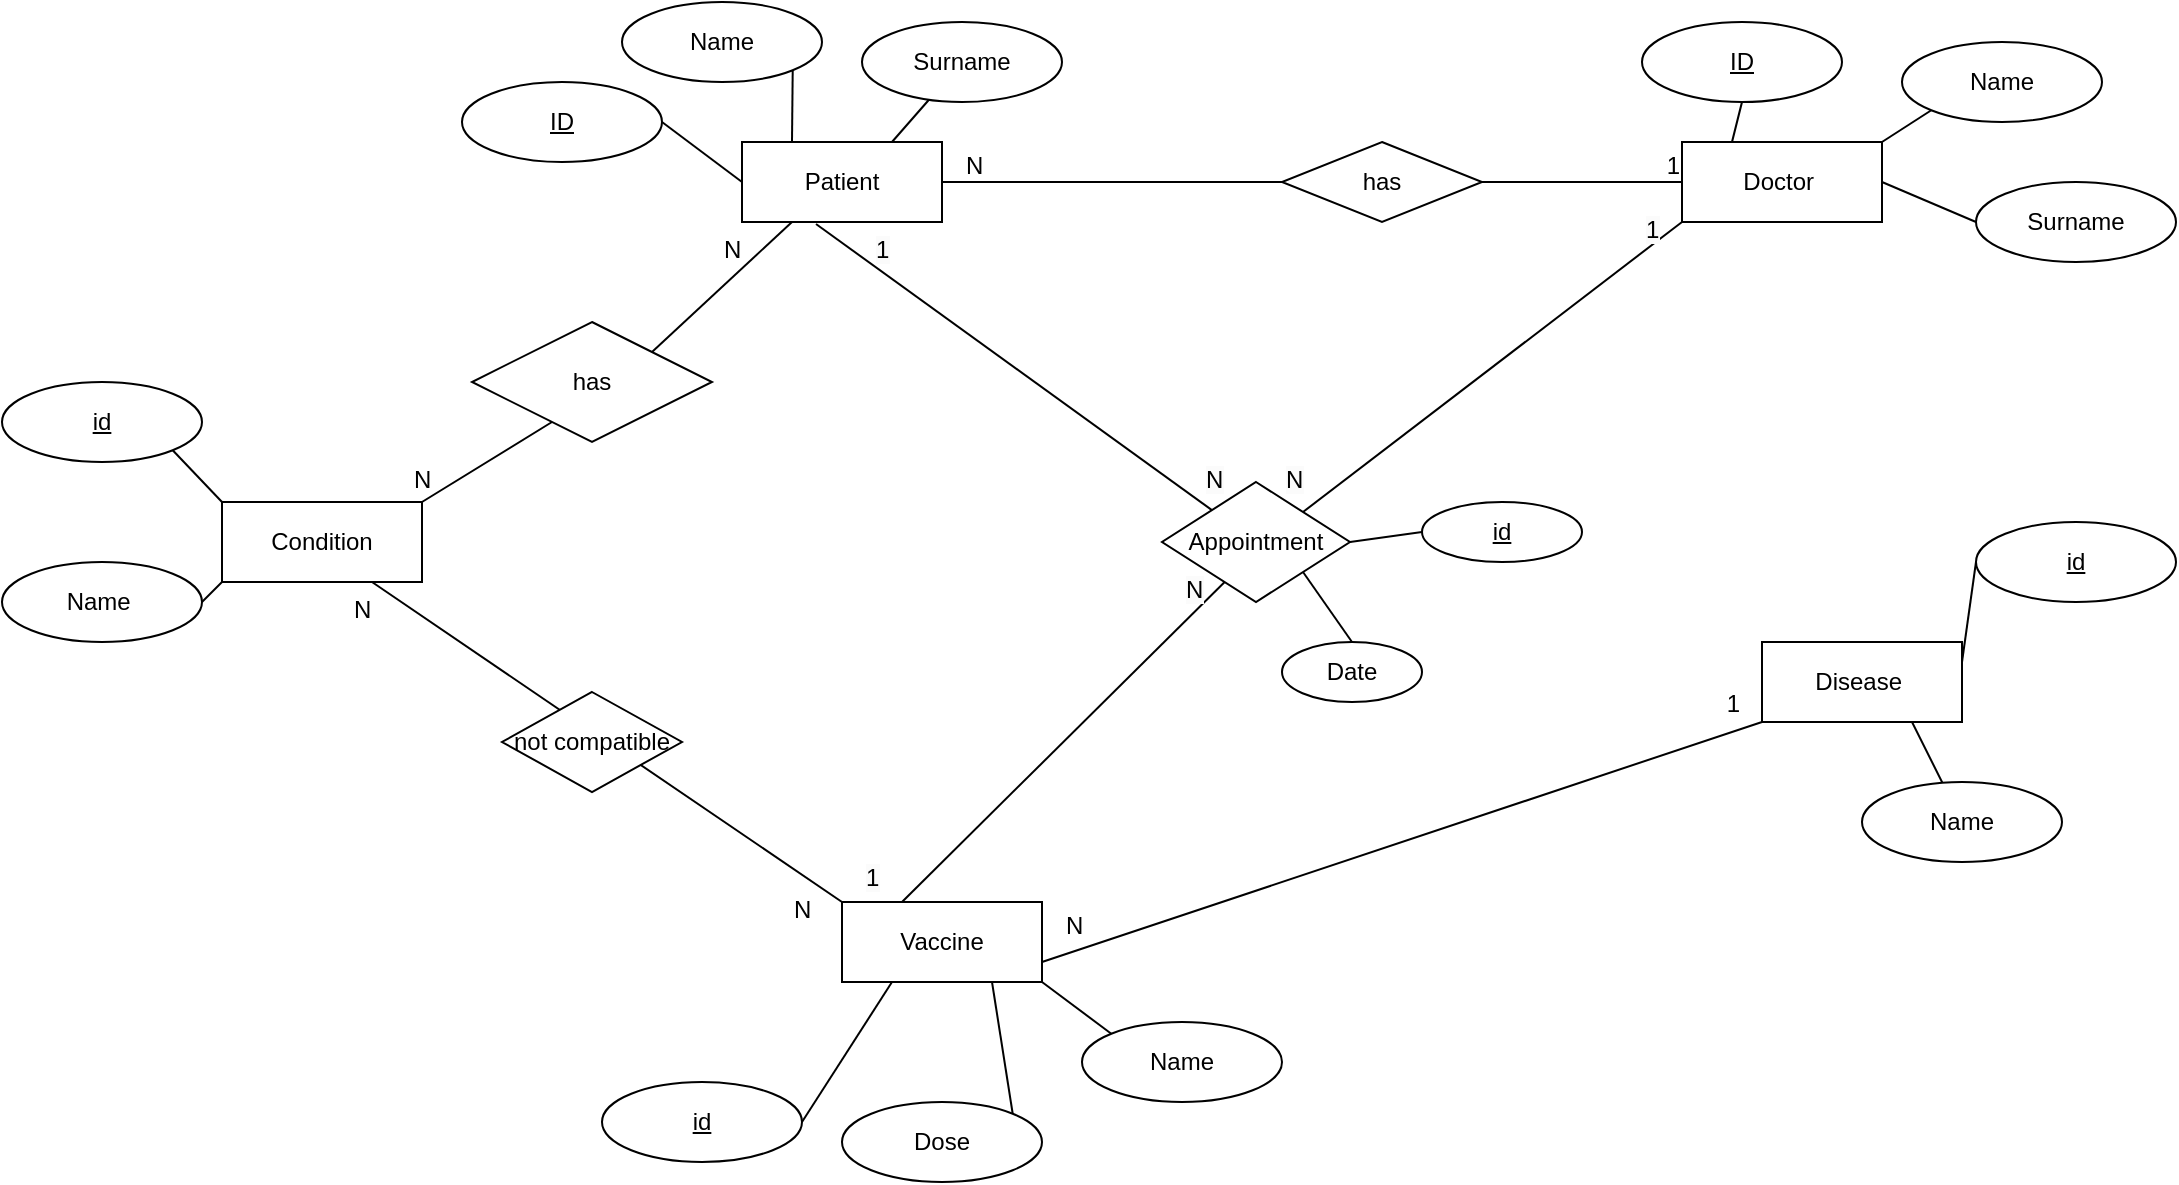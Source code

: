 <mxfile version="20.8.16" type="device"><diagram name="Página-1" id="QffRoKn2v6kGI1axIqOQ"><mxGraphModel dx="2257" dy="1653" grid="1" gridSize="10" guides="1" tooltips="1" connect="1" arrows="1" fold="1" page="1" pageScale="1" pageWidth="827" pageHeight="1169" math="0" shadow="0"><root><mxCell id="0"/><mxCell id="1" parent="0"/><mxCell id="7POUdR2TWD89Ey3vMJYg-50" value="" style="shape=link;html=1;rounded=0;entryX=0;entryY=1;entryDx=0;entryDy=0;width=0;exitX=1;exitY=0.75;exitDx=0;exitDy=0;" parent="1" source="7POUdR2TWD89Ey3vMJYg-3" target="7POUdR2TWD89Ey3vMJYg-4" edge="1"><mxGeometry relative="1" as="geometry"><mxPoint x="230" y="370" as="sourcePoint"/><mxPoint x="390" y="370" as="targetPoint"/></mxGeometry></mxCell><mxCell id="7POUdR2TWD89Ey3vMJYg-51" value="N" style="resizable=0;html=1;whiteSpace=wrap;align=left;verticalAlign=bottom;" parent="7POUdR2TWD89Ey3vMJYg-50" connectable="0" vertex="1"><mxGeometry x="-1" relative="1" as="geometry"><mxPoint x="10" y="-10" as="offset"/></mxGeometry></mxCell><mxCell id="7POUdR2TWD89Ey3vMJYg-52" value="1" style="resizable=0;html=1;whiteSpace=wrap;align=right;verticalAlign=bottom;" parent="7POUdR2TWD89Ey3vMJYg-50" connectable="0" vertex="1"><mxGeometry x="1" relative="1" as="geometry"><mxPoint x="-10" as="offset"/></mxGeometry></mxCell><mxCell id="7POUdR2TWD89Ey3vMJYg-1" value="Doctor&amp;nbsp;" style="whiteSpace=wrap;html=1;align=center;" parent="1" vertex="1"><mxGeometry x="580" y="170" width="100" height="40" as="geometry"/></mxCell><mxCell id="7POUdR2TWD89Ey3vMJYg-2" value="Patient" style="whiteSpace=wrap;html=1;align=center;" parent="1" vertex="1"><mxGeometry x="110" y="170" width="100" height="40" as="geometry"/></mxCell><mxCell id="7POUdR2TWD89Ey3vMJYg-3" value="Vaccine" style="whiteSpace=wrap;html=1;align=center;" parent="1" vertex="1"><mxGeometry x="160" y="550" width="100" height="40" as="geometry"/></mxCell><mxCell id="7POUdR2TWD89Ey3vMJYg-4" value="Disease&amp;nbsp;" style="whiteSpace=wrap;html=1;align=center;" parent="1" vertex="1"><mxGeometry x="620" y="420" width="100" height="40" as="geometry"/></mxCell><mxCell id="7POUdR2TWD89Ey3vMJYg-5" value="Condition" style="whiteSpace=wrap;html=1;align=center;" parent="1" vertex="1"><mxGeometry x="-150" y="350" width="100" height="40" as="geometry"/></mxCell><mxCell id="7POUdR2TWD89Ey3vMJYg-6" value="ID" style="ellipse;whiteSpace=wrap;html=1;align=center;fontStyle=4;" parent="1" vertex="1"><mxGeometry x="-30" y="140" width="100" height="40" as="geometry"/></mxCell><mxCell id="7POUdR2TWD89Ey3vMJYg-7" value="Name" style="ellipse;whiteSpace=wrap;html=1;align=center;" parent="1" vertex="1"><mxGeometry x="50" y="100" width="100" height="40" as="geometry"/></mxCell><mxCell id="7POUdR2TWD89Ey3vMJYg-8" value="Surname" style="ellipse;whiteSpace=wrap;html=1;align=center;" parent="1" vertex="1"><mxGeometry x="170" y="110" width="100" height="40" as="geometry"/></mxCell><mxCell id="7POUdR2TWD89Ey3vMJYg-9" value="&lt;u&gt;id&lt;/u&gt;" style="ellipse;whiteSpace=wrap;html=1;align=center;" parent="1" vertex="1"><mxGeometry x="727" y="360" width="100" height="40" as="geometry"/></mxCell><mxCell id="7POUdR2TWD89Ey3vMJYg-10" value="Name" style="ellipse;whiteSpace=wrap;html=1;align=center;" parent="1" vertex="1"><mxGeometry x="690" y="120" width="100" height="40" as="geometry"/></mxCell><mxCell id="7POUdR2TWD89Ey3vMJYg-11" value="ID" style="ellipse;whiteSpace=wrap;html=1;align=center;fontStyle=4;" parent="1" vertex="1"><mxGeometry x="560" y="110" width="100" height="40" as="geometry"/></mxCell><mxCell id="7POUdR2TWD89Ey3vMJYg-12" value="Dose" style="ellipse;whiteSpace=wrap;html=1;align=center;" parent="1" vertex="1"><mxGeometry x="160" y="650" width="100" height="40" as="geometry"/></mxCell><mxCell id="7POUdR2TWD89Ey3vMJYg-13" value="Surname" style="ellipse;whiteSpace=wrap;html=1;align=center;" parent="1" vertex="1"><mxGeometry x="727" y="190" width="100" height="40" as="geometry"/></mxCell><mxCell id="7POUdR2TWD89Ey3vMJYg-14" value="id" style="ellipse;whiteSpace=wrap;html=1;align=center;fontStyle=4;" parent="1" vertex="1"><mxGeometry x="40" y="640" width="100" height="40" as="geometry"/></mxCell><mxCell id="7POUdR2TWD89Ey3vMJYg-21" value="" style="shape=link;html=1;rounded=0;width=0;entryX=0;entryY=0.5;entryDx=0;entryDy=0;" parent="1" source="7POUdR2TWD89Ey3vMJYg-17" target="7POUdR2TWD89Ey3vMJYg-1" edge="1"><mxGeometry relative="1" as="geometry"><mxPoint x="300" y="219.5" as="sourcePoint"/><mxPoint x="460" y="219.5" as="targetPoint"/><Array as="points"><mxPoint x="520" y="190"/></Array></mxGeometry></mxCell><mxCell id="7POUdR2TWD89Ey3vMJYg-23" value="1" style="resizable=0;html=1;whiteSpace=wrap;align=right;verticalAlign=bottom;" parent="7POUdR2TWD89Ey3vMJYg-21" connectable="0" vertex="1"><mxGeometry x="1" relative="1" as="geometry"/></mxCell><mxCell id="7POUdR2TWD89Ey3vMJYg-24" value="" style="shape=link;html=1;rounded=0;width=0;entryX=0;entryY=0.5;entryDx=0;entryDy=0;exitX=1;exitY=0.5;exitDx=0;exitDy=0;" parent="1" source="7POUdR2TWD89Ey3vMJYg-2" target="7POUdR2TWD89Ey3vMJYg-17" edge="1"><mxGeometry relative="1" as="geometry"><mxPoint x="300" y="219.5" as="sourcePoint"/><mxPoint x="560" y="220" as="targetPoint"/><Array as="points"/></mxGeometry></mxCell><mxCell id="7POUdR2TWD89Ey3vMJYg-25" value="N" style="resizable=0;html=1;whiteSpace=wrap;align=left;verticalAlign=bottom;" parent="7POUdR2TWD89Ey3vMJYg-24" connectable="0" vertex="1"><mxGeometry x="-1" relative="1" as="geometry"><mxPoint x="10" as="offset"/></mxGeometry></mxCell><mxCell id="7POUdR2TWD89Ey3vMJYg-17" value="has" style="shape=rhombus;perimeter=rhombusPerimeter;whiteSpace=wrap;html=1;align=center;" parent="1" vertex="1"><mxGeometry x="380" y="170" width="100" height="40" as="geometry"/></mxCell><mxCell id="7POUdR2TWD89Ey3vMJYg-31" value="" style="endArrow=none;html=1;rounded=0;exitX=0.25;exitY=0;exitDx=0;exitDy=0;entryX=1;entryY=1;entryDx=0;entryDy=0;" parent="1" source="7POUdR2TWD89Ey3vMJYg-2" target="7POUdR2TWD89Ey3vMJYg-7" edge="1"><mxGeometry relative="1" as="geometry"><mxPoint x="330" y="380" as="sourcePoint"/><mxPoint x="490" y="380" as="targetPoint"/><Array as="points"/></mxGeometry></mxCell><mxCell id="7POUdR2TWD89Ey3vMJYg-32" value="" style="endArrow=none;html=1;rounded=0;exitX=0.75;exitY=0;exitDx=0;exitDy=0;" parent="1" source="7POUdR2TWD89Ey3vMJYg-2" target="7POUdR2TWD89Ey3vMJYg-8" edge="1"><mxGeometry relative="1" as="geometry"><mxPoint x="260" y="210" as="sourcePoint"/><mxPoint x="205" y="174" as="targetPoint"/></mxGeometry></mxCell><mxCell id="7POUdR2TWD89Ey3vMJYg-33" value="" style="endArrow=none;html=1;rounded=0;exitX=0;exitY=0.5;exitDx=0;exitDy=0;entryX=1;entryY=0.5;entryDx=0;entryDy=0;" parent="1" source="7POUdR2TWD89Ey3vMJYg-2" target="7POUdR2TWD89Ey3vMJYg-6" edge="1"><mxGeometry relative="1" as="geometry"><mxPoint x="285" y="210" as="sourcePoint"/><mxPoint x="288" y="180" as="targetPoint"/></mxGeometry></mxCell><mxCell id="7POUdR2TWD89Ey3vMJYg-34" value="" style="endArrow=none;html=1;rounded=0;exitX=0.25;exitY=1;exitDx=0;exitDy=0;entryX=1;entryY=0.5;entryDx=0;entryDy=0;" parent="1" source="7POUdR2TWD89Ey3vMJYg-3" target="7POUdR2TWD89Ey3vMJYg-14" edge="1"><mxGeometry relative="1" as="geometry"><mxPoint x="210" y="230" as="sourcePoint"/><mxPoint x="180" y="220" as="targetPoint"/></mxGeometry></mxCell><mxCell id="7POUdR2TWD89Ey3vMJYg-35" value="" style="endArrow=none;html=1;rounded=0;exitX=0.75;exitY=1;exitDx=0;exitDy=0;entryX=1;entryY=0;entryDx=0;entryDy=0;" parent="1" source="7POUdR2TWD89Ey3vMJYg-3" target="7POUdR2TWD89Ey3vMJYg-12" edge="1"><mxGeometry relative="1" as="geometry"><mxPoint x="140" y="350" as="sourcePoint"/><mxPoint x="130" y="340" as="targetPoint"/></mxGeometry></mxCell><mxCell id="7POUdR2TWD89Ey3vMJYg-37" value="" style="endArrow=none;html=1;rounded=0;exitX=0.25;exitY=0;exitDx=0;exitDy=0;entryX=0.5;entryY=1;entryDx=0;entryDy=0;" parent="1" source="7POUdR2TWD89Ey3vMJYg-1" target="7POUdR2TWD89Ey3vMJYg-11" edge="1"><mxGeometry relative="1" as="geometry"><mxPoint x="235" y="210" as="sourcePoint"/><mxPoint x="205" y="174" as="targetPoint"/></mxGeometry></mxCell><mxCell id="7POUdR2TWD89Ey3vMJYg-38" value="" style="endArrow=none;html=1;rounded=0;exitX=1;exitY=0;exitDx=0;exitDy=0;entryX=0;entryY=1;entryDx=0;entryDy=0;" parent="1" source="7POUdR2TWD89Ey3vMJYg-1" target="7POUdR2TWD89Ey3vMJYg-10" edge="1"><mxGeometry relative="1" as="geometry"><mxPoint x="595" y="210" as="sourcePoint"/><mxPoint x="590" y="190" as="targetPoint"/></mxGeometry></mxCell><mxCell id="7POUdR2TWD89Ey3vMJYg-39" value="" style="endArrow=none;html=1;rounded=0;exitX=1;exitY=0.5;exitDx=0;exitDy=0;entryX=0;entryY=0.5;entryDx=0;entryDy=0;" parent="1" source="7POUdR2TWD89Ey3vMJYg-1" target="7POUdR2TWD89Ey3vMJYg-13" edge="1"><mxGeometry relative="1" as="geometry"><mxPoint x="670" y="210" as="sourcePoint"/><mxPoint x="675" y="220" as="targetPoint"/></mxGeometry></mxCell><mxCell id="7POUdR2TWD89Ey3vMJYg-40" value="" style="endArrow=none;html=1;rounded=0;exitX=1;exitY=0.25;exitDx=0;exitDy=0;entryX=0;entryY=0.5;entryDx=0;entryDy=0;" parent="1" source="7POUdR2TWD89Ey3vMJYg-4" target="7POUdR2TWD89Ey3vMJYg-9" edge="1"><mxGeometry relative="1" as="geometry"><mxPoint x="670" y="230" as="sourcePoint"/><mxPoint x="690" y="240" as="targetPoint"/></mxGeometry></mxCell><mxCell id="7POUdR2TWD89Ey3vMJYg-65" value="" style="endArrow=none;html=1;rounded=0;exitX=1;exitY=0.5;exitDx=0;exitDy=0;entryX=0;entryY=0.5;entryDx=0;entryDy=0;" parent="1" source="7POUdR2TWD89Ey3vMJYg-59" target="emaxM_esZ3MPcGWXdcEz-2" edge="1"><mxGeometry relative="1" as="geometry"><mxPoint x="330" y="420" as="sourcePoint"/><mxPoint x="302" y="395" as="targetPoint"/></mxGeometry></mxCell><mxCell id="7POUdR2TWD89Ey3vMJYg-76" value="N" style="text;strokeColor=none;fillColor=none;spacingLeft=4;spacingRight=4;overflow=hidden;rotatable=0;points=[[0,0.5],[1,0.5]];portConstraint=eastwest;fontSize=12;whiteSpace=wrap;html=1;" parent="1" vertex="1"><mxGeometry x="-90" y="390" width="40" height="30" as="geometry"/></mxCell><mxCell id="7POUdR2TWD89Ey3vMJYg-81" value="" style="endArrow=none;html=1;rounded=0;exitX=0.25;exitY=1;exitDx=0;exitDy=0;" parent="1" source="7POUdR2TWD89Ey3vMJYg-59" edge="1"><mxGeometry relative="1" as="geometry"><mxPoint x="330" y="420" as="sourcePoint"/><mxPoint x="190" y="550" as="targetPoint"/></mxGeometry></mxCell><mxCell id="7POUdR2TWD89Ey3vMJYg-82" value="" style="endArrow=none;html=1;rounded=0;exitX=0.37;exitY=1.025;exitDx=0;exitDy=0;exitPerimeter=0;" parent="1" source="7POUdR2TWD89Ey3vMJYg-2" target="7POUdR2TWD89Ey3vMJYg-59" edge="1"><mxGeometry relative="1" as="geometry"><mxPoint x="205" y="270" as="sourcePoint"/><mxPoint x="225" y="540" as="targetPoint"/></mxGeometry></mxCell><mxCell id="7POUdR2TWD89Ey3vMJYg-59" value="Appointment" style="shape=rhombus;perimeter=rhombusPerimeter;whiteSpace=wrap;html=1;align=center;" parent="1" vertex="1"><mxGeometry x="320" y="340" width="94" height="60" as="geometry"/></mxCell><mxCell id="7POUdR2TWD89Ey3vMJYg-89" value="&lt;u&gt;id&lt;/u&gt;" style="ellipse;whiteSpace=wrap;html=1;align=center;" parent="1" vertex="1"><mxGeometry x="-260" y="290" width="100" height="40" as="geometry"/></mxCell><mxCell id="7POUdR2TWD89Ey3vMJYg-90" value="" style="endArrow=none;html=1;rounded=0;exitX=1;exitY=1;exitDx=0;exitDy=0;entryX=0;entryY=0;entryDx=0;entryDy=0;" parent="1" source="7POUdR2TWD89Ey3vMJYg-89" target="7POUdR2TWD89Ey3vMJYg-5" edge="1"><mxGeometry relative="1" as="geometry"><mxPoint x="80" y="420" as="sourcePoint"/><mxPoint x="240" y="420" as="targetPoint"/></mxGeometry></mxCell><mxCell id="7POUdR2TWD89Ey3vMJYg-92" value="" style="endArrow=none;html=1;rounded=0;exitX=0.75;exitY=1;exitDx=0;exitDy=0;entryX=0;entryY=0;entryDx=0;entryDy=0;" parent="1" source="7POUdR2TWD89Ey3vMJYg-5" target="7POUdR2TWD89Ey3vMJYg-3" edge="1"><mxGeometry relative="1" as="geometry"><mxPoint x="-75" y="390" as="sourcePoint"/><mxPoint x="140" y="550" as="targetPoint"/></mxGeometry></mxCell><mxCell id="7POUdR2TWD89Ey3vMJYg-71" value="not compatible" style="shape=rhombus;perimeter=rhombusPerimeter;whiteSpace=wrap;html=1;align=center;" parent="1" vertex="1"><mxGeometry x="-10" y="445" width="90" height="50" as="geometry"/></mxCell><mxCell id="7POUdR2TWD89Ey3vMJYg-93" value="N" style="text;strokeColor=none;fillColor=none;spacingLeft=4;spacingRight=4;overflow=hidden;rotatable=0;points=[[0,0.5],[1,0.5]];portConstraint=eastwest;fontSize=12;whiteSpace=wrap;html=1;" parent="1" vertex="1"><mxGeometry x="130" y="540" width="20" height="30" as="geometry"/></mxCell><mxCell id="iXqkvxT83hedPS_u99TY-1" value="" style="endArrow=none;html=1;rounded=0;exitX=1;exitY=0;exitDx=0;exitDy=0;entryX=0.25;entryY=1;entryDx=0;entryDy=0;" parent="1" source="iXqkvxT83hedPS_u99TY-3" target="7POUdR2TWD89Ey3vMJYg-2" edge="1"><mxGeometry relative="1" as="geometry"><mxPoint x="210" y="460" as="sourcePoint"/><mxPoint x="370" y="460" as="targetPoint"/></mxGeometry></mxCell><mxCell id="iXqkvxT83hedPS_u99TY-4" value="" style="endArrow=none;html=1;rounded=0;exitX=1;exitY=0;exitDx=0;exitDy=0;entryX=0.25;entryY=1;entryDx=0;entryDy=0;" parent="1" source="7POUdR2TWD89Ey3vMJYg-5" target="iXqkvxT83hedPS_u99TY-3" edge="1"><mxGeometry relative="1" as="geometry"><mxPoint x="-50" y="370" as="sourcePoint"/><mxPoint x="135" y="210" as="targetPoint"/></mxGeometry></mxCell><mxCell id="iXqkvxT83hedPS_u99TY-3" value="has" style="shape=rhombus;perimeter=rhombusPerimeter;whiteSpace=wrap;html=1;align=center;" parent="1" vertex="1"><mxGeometry x="-25" y="260" width="120" height="60" as="geometry"/></mxCell><mxCell id="iXqkvxT83hedPS_u99TY-5" value="N" style="text;strokeColor=none;fillColor=none;spacingLeft=4;spacingRight=4;overflow=hidden;rotatable=0;points=[[0,0.5],[1,0.5]];portConstraint=eastwest;fontSize=12;whiteSpace=wrap;html=1;" parent="1" vertex="1"><mxGeometry x="-60" y="325" width="20" height="30" as="geometry"/></mxCell><mxCell id="iXqkvxT83hedPS_u99TY-6" value="N" style="text;strokeColor=none;fillColor=none;spacingLeft=4;spacingRight=4;overflow=hidden;rotatable=0;points=[[0,0.5],[1,0.5]];portConstraint=eastwest;fontSize=12;whiteSpace=wrap;html=1;" parent="1" vertex="1"><mxGeometry x="95" y="210" width="20" height="30" as="geometry"/></mxCell><mxCell id="emaxM_esZ3MPcGWXdcEz-2" value="id" style="ellipse;whiteSpace=wrap;html=1;align=center;fontStyle=4;" parent="1" vertex="1"><mxGeometry x="450" y="350" width="80" height="30" as="geometry"/></mxCell><mxCell id="Ct-xR7AoPT9zTteACkHE-1" value="Name&amp;nbsp;" style="ellipse;whiteSpace=wrap;html=1;align=center;" parent="1" vertex="1"><mxGeometry x="-260" y="380" width="100" height="40" as="geometry"/></mxCell><mxCell id="Ct-xR7AoPT9zTteACkHE-2" value="" style="endArrow=none;html=1;rounded=0;exitX=0;exitY=1;exitDx=0;exitDy=0;entryX=1;entryY=0.5;entryDx=0;entryDy=0;" parent="1" source="7POUdR2TWD89Ey3vMJYg-5" target="Ct-xR7AoPT9zTteACkHE-1" edge="1"><mxGeometry relative="1" as="geometry"><mxPoint x="220" y="400" as="sourcePoint"/><mxPoint x="380" y="400" as="targetPoint"/></mxGeometry></mxCell><mxCell id="Ct-xR7AoPT9zTteACkHE-3" value="Name" style="ellipse;whiteSpace=wrap;html=1;align=center;" parent="1" vertex="1"><mxGeometry x="670" y="490" width="100" height="40" as="geometry"/></mxCell><mxCell id="Ct-xR7AoPT9zTteACkHE-4" value="" style="endArrow=none;html=1;rounded=0;entryX=0.75;entryY=1;entryDx=0;entryDy=0;" parent="1" source="Ct-xR7AoPT9zTteACkHE-3" target="7POUdR2TWD89Ey3vMJYg-4" edge="1"><mxGeometry relative="1" as="geometry"><mxPoint x="220" y="400" as="sourcePoint"/><mxPoint x="380" y="400" as="targetPoint"/></mxGeometry></mxCell><mxCell id="Ct-xR7AoPT9zTteACkHE-5" value="Name" style="ellipse;whiteSpace=wrap;html=1;align=center;" parent="1" vertex="1"><mxGeometry x="280" y="610" width="100" height="40" as="geometry"/></mxCell><mxCell id="Ct-xR7AoPT9zTteACkHE-6" value="" style="endArrow=none;html=1;rounded=0;exitX=1;exitY=1;exitDx=0;exitDy=0;entryX=0;entryY=0;entryDx=0;entryDy=0;" parent="1" source="7POUdR2TWD89Ey3vMJYg-3" target="Ct-xR7AoPT9zTteACkHE-5" edge="1"><mxGeometry relative="1" as="geometry"><mxPoint x="220" y="400" as="sourcePoint"/><mxPoint x="380" y="400" as="targetPoint"/></mxGeometry></mxCell><mxCell id="94ShCGe2YUen73lWpQrK-2" value="" style="endArrow=none;html=1;rounded=0;exitX=1;exitY=0;exitDx=0;exitDy=0;entryX=0;entryY=1;entryDx=0;entryDy=0;" parent="1" source="7POUdR2TWD89Ey3vMJYg-59" target="7POUdR2TWD89Ey3vMJYg-1" edge="1"><mxGeometry relative="1" as="geometry"><mxPoint x="200" y="440" as="sourcePoint"/><mxPoint x="590" y="220" as="targetPoint"/></mxGeometry></mxCell><mxCell id="94ShCGe2YUen73lWpQrK-3" value="Date" style="ellipse;whiteSpace=wrap;html=1;align=center;" parent="1" vertex="1"><mxGeometry x="380" y="420" width="70" height="30" as="geometry"/></mxCell><mxCell id="94ShCGe2YUen73lWpQrK-4" value="" style="endArrow=none;html=1;rounded=0;exitX=1;exitY=1;exitDx=0;exitDy=0;entryX=0.5;entryY=0;entryDx=0;entryDy=0;" parent="1" source="7POUdR2TWD89Ey3vMJYg-59" target="94ShCGe2YUen73lWpQrK-3" edge="1"><mxGeometry relative="1" as="geometry"><mxPoint x="200" y="440" as="sourcePoint"/><mxPoint x="360" y="440" as="targetPoint"/></mxGeometry></mxCell><mxCell id="IsJQ8JKL9_l5Xt9NvBL4-1" value="&#10;&lt;span style=&quot;color: rgb(0, 0, 0); font-family: Helvetica; font-size: 12px; font-style: normal; font-variant-ligatures: normal; font-variant-caps: normal; font-weight: 400; letter-spacing: normal; orphans: 2; text-align: left; text-indent: 0px; text-transform: none; widows: 2; word-spacing: 0px; -webkit-text-stroke-width: 0px; background-color: rgb(251, 251, 251); text-decoration-thickness: initial; text-decoration-style: initial; text-decoration-color: initial; float: none; display: inline !important;&quot;&gt;1&lt;/span&gt;&#10;&#10;" style="text;whiteSpace=wrap;html=1;" vertex="1" parent="1"><mxGeometry x="170" y="510" width="50" height="40" as="geometry"/></mxCell><mxCell id="IsJQ8JKL9_l5Xt9NvBL4-2" value="&lt;span style=&quot;color: rgb(0, 0, 0); font-family: Helvetica; font-size: 12px; font-style: normal; font-variant-ligatures: normal; font-variant-caps: normal; font-weight: 400; letter-spacing: normal; orphans: 2; text-align: left; text-indent: 0px; text-transform: none; widows: 2; word-spacing: 0px; -webkit-text-stroke-width: 0px; background-color: rgb(251, 251, 251); text-decoration-thickness: initial; text-decoration-style: initial; text-decoration-color: initial; float: none; display: inline !important;&quot;&gt;1&lt;/span&gt;" style="text;whiteSpace=wrap;html=1;" vertex="1" parent="1"><mxGeometry x="175" y="210" width="40" height="40" as="geometry"/></mxCell><mxCell id="IsJQ8JKL9_l5Xt9NvBL4-3" value="&lt;span style=&quot;color: rgb(0, 0, 0); font-family: Helvetica; font-size: 12px; font-style: normal; font-variant-ligatures: normal; font-variant-caps: normal; font-weight: 400; letter-spacing: normal; orphans: 2; text-align: left; text-indent: 0px; text-transform: none; widows: 2; word-spacing: 0px; -webkit-text-stroke-width: 0px; background-color: rgb(251, 251, 251); text-decoration-thickness: initial; text-decoration-style: initial; text-decoration-color: initial; float: none; display: inline !important;&quot;&gt;1&lt;/span&gt;" style="text;whiteSpace=wrap;html=1;" vertex="1" parent="1"><mxGeometry x="560" y="200" width="40" height="40" as="geometry"/></mxCell><mxCell id="IsJQ8JKL9_l5Xt9NvBL4-4" value="&lt;span style=&quot;color: rgb(0, 0, 0); font-family: Helvetica; font-size: 12px; font-style: normal; font-variant-ligatures: normal; font-variant-caps: normal; font-weight: 400; letter-spacing: normal; orphans: 2; text-align: left; text-indent: 0px; text-transform: none; widows: 2; word-spacing: 0px; -webkit-text-stroke-width: 0px; background-color: rgb(251, 251, 251); text-decoration-thickness: initial; text-decoration-style: initial; text-decoration-color: initial; float: none; display: inline !important;&quot;&gt;N&lt;/span&gt;" style="text;whiteSpace=wrap;html=1;" vertex="1" parent="1"><mxGeometry x="340" y="325" width="40" height="40" as="geometry"/></mxCell><mxCell id="IsJQ8JKL9_l5Xt9NvBL4-5" value="&lt;span style=&quot;color: rgb(0, 0, 0); font-family: Helvetica; font-size: 12px; font-style: normal; font-variant-ligatures: normal; font-variant-caps: normal; font-weight: 400; letter-spacing: normal; orphans: 2; text-align: left; text-indent: 0px; text-transform: none; widows: 2; word-spacing: 0px; -webkit-text-stroke-width: 0px; background-color: rgb(251, 251, 251); text-decoration-thickness: initial; text-decoration-style: initial; text-decoration-color: initial; float: none; display: inline !important;&quot;&gt;N&lt;/span&gt;" style="text;whiteSpace=wrap;html=1;" vertex="1" parent="1"><mxGeometry x="330" y="380" width="40" height="40" as="geometry"/></mxCell><mxCell id="IsJQ8JKL9_l5Xt9NvBL4-6" value="&lt;span style=&quot;color: rgb(0, 0, 0); font-family: Helvetica; font-size: 12px; font-style: normal; font-variant-ligatures: normal; font-variant-caps: normal; font-weight: 400; letter-spacing: normal; orphans: 2; text-align: left; text-indent: 0px; text-transform: none; widows: 2; word-spacing: 0px; -webkit-text-stroke-width: 0px; background-color: rgb(251, 251, 251); text-decoration-thickness: initial; text-decoration-style: initial; text-decoration-color: initial; float: none; display: inline !important;&quot;&gt;N&lt;/span&gt;" style="text;whiteSpace=wrap;html=1;" vertex="1" parent="1"><mxGeometry x="380" y="325" width="40" height="40" as="geometry"/></mxCell></root></mxGraphModel></diagram></mxfile>